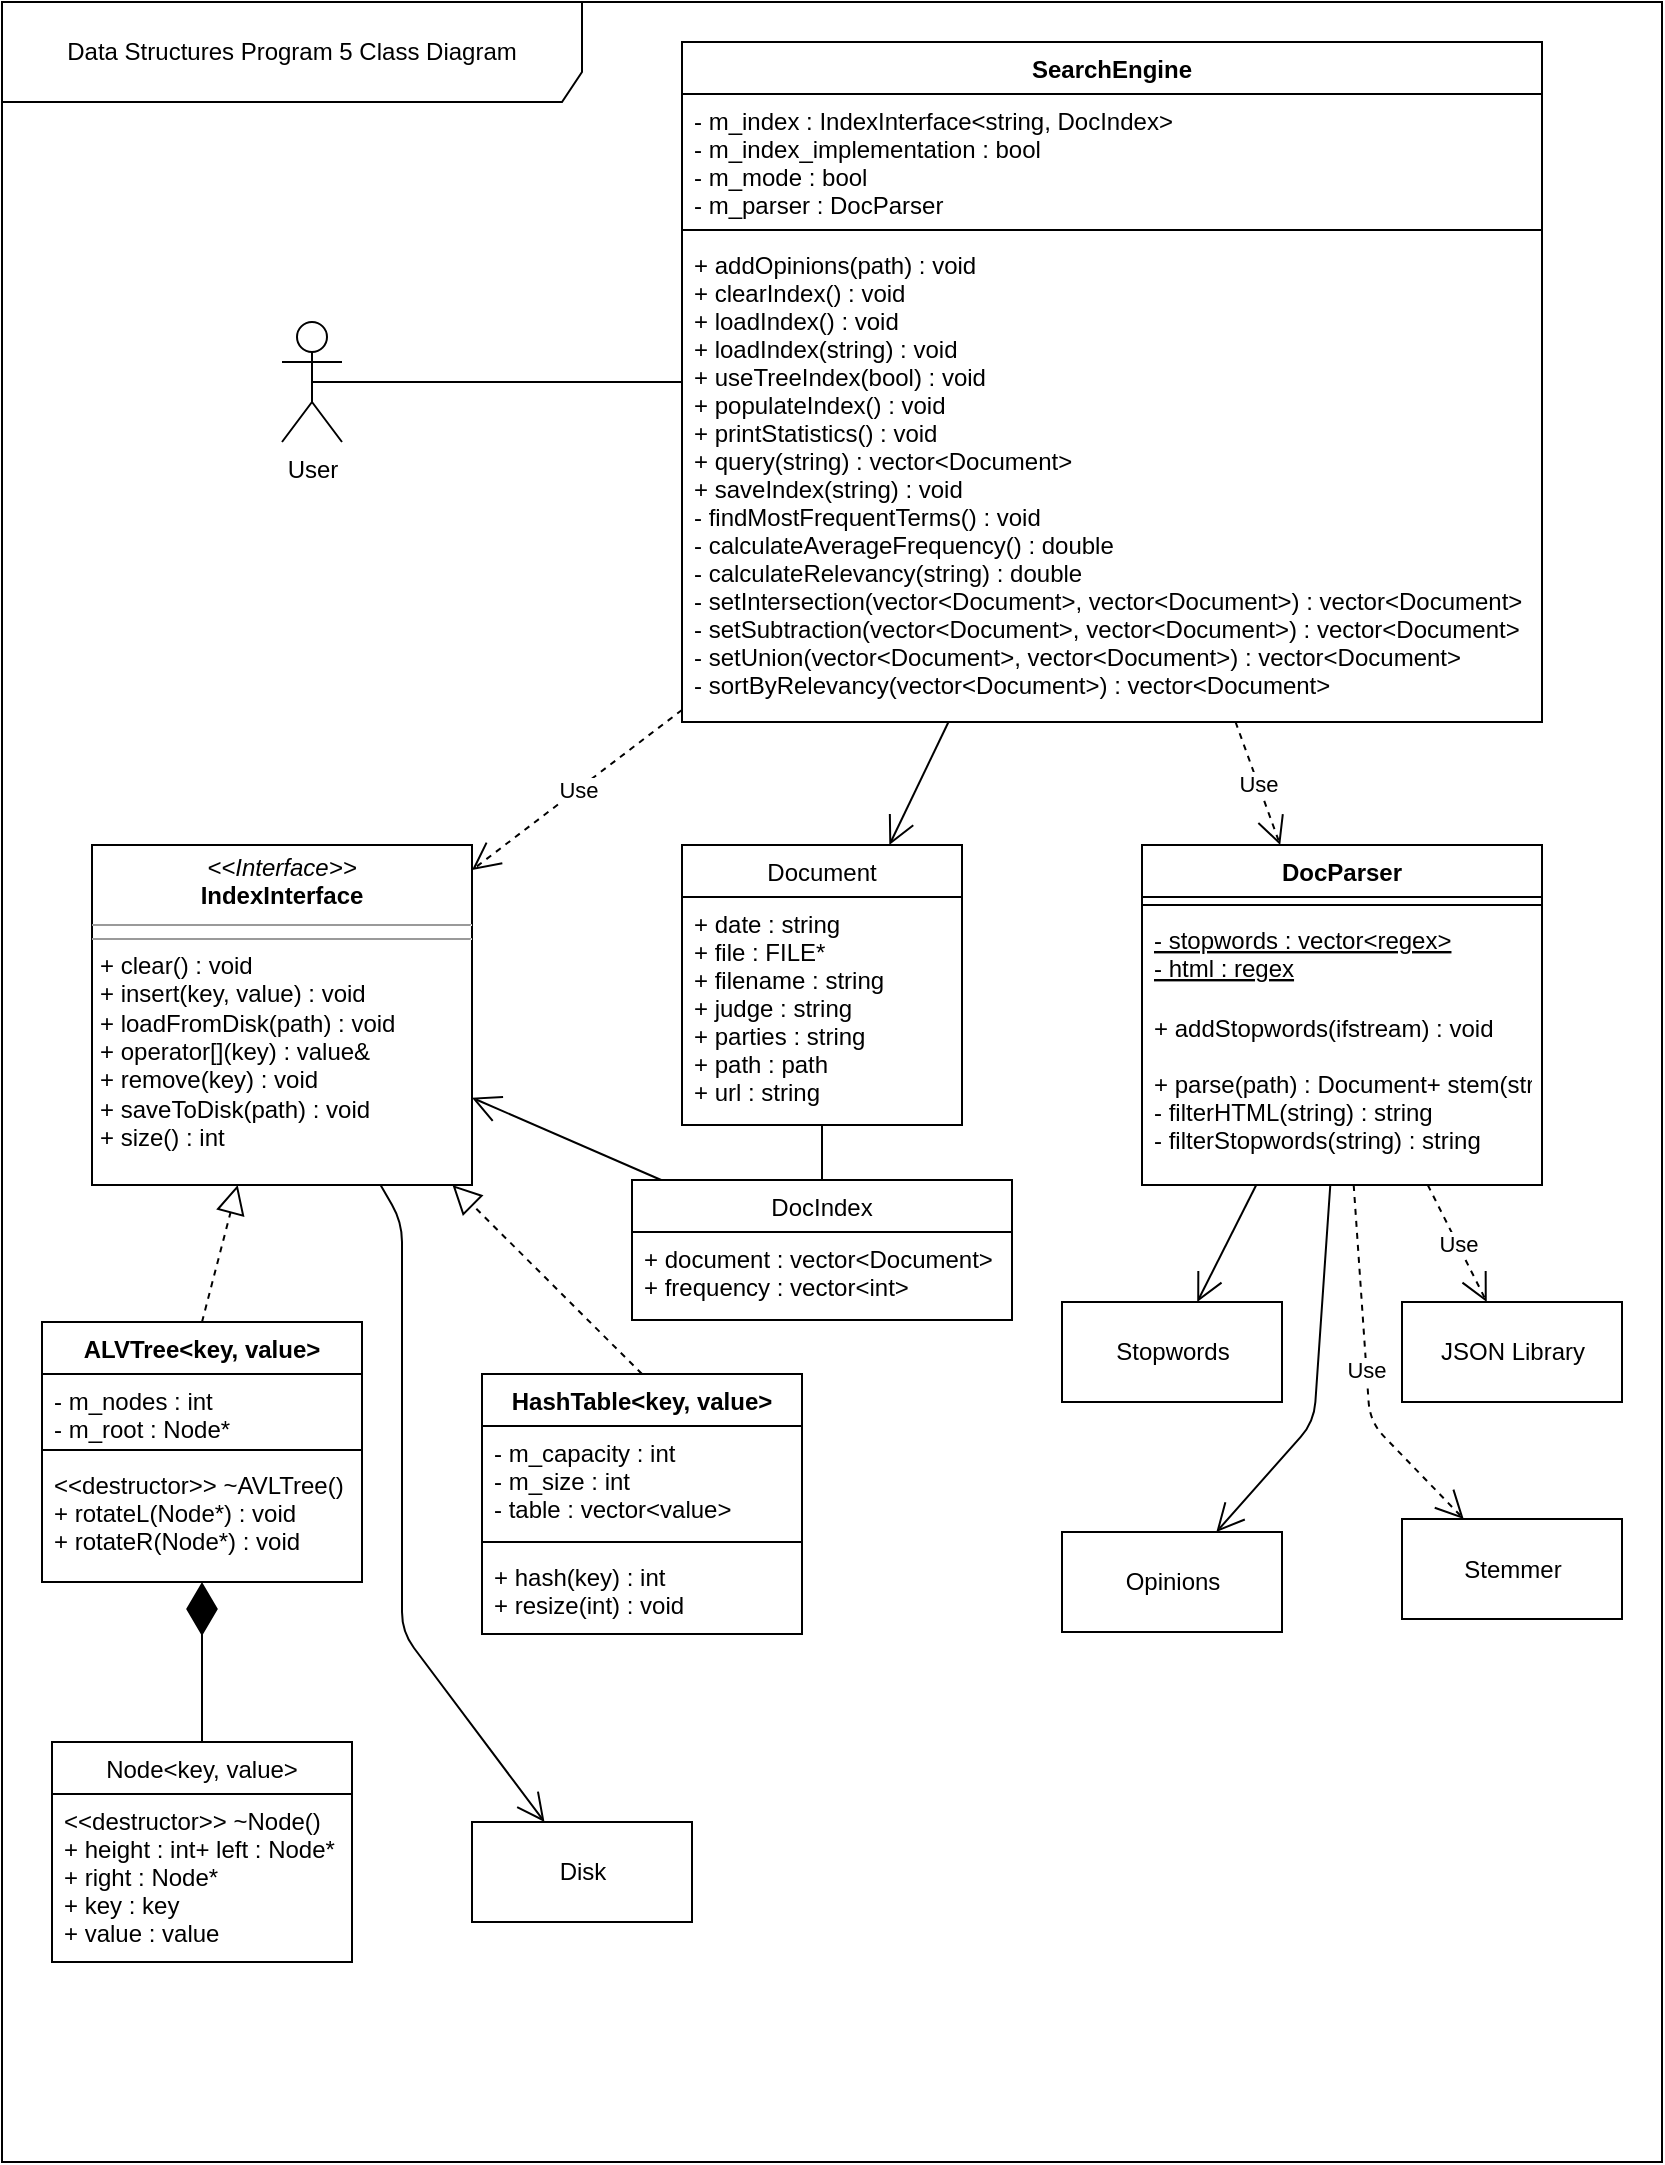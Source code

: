 <mxfile version="12.2.6" type="device" pages="1"><diagram name="Page-1" id="c4acf3e9-155e-7222-9cf6-157b1a14988f"><mxGraphModel dx="808" dy="1627" grid="1" gridSize="10" guides="1" tooltips="1" connect="1" arrows="1" fold="1" page="1" pageScale="1" pageWidth="850" pageHeight="1100" background="#ffffff" math="0" shadow="0"><root><mxCell id="0"/><mxCell id="1" parent="0"/><mxCell id="7E3Oub6kzPuKbqc9On2H-87" value="Data Structures Program 5 Class Diagram" style="shape=umlFrame;whiteSpace=wrap;html=1;width=290;height=50;" vertex="1" parent="1"><mxGeometry x="10" y="10" width="830" height="1080" as="geometry"/></mxCell><mxCell id="7E3Oub6kzPuKbqc9On2H-5" value="SearchEngine" style="swimlane;fontStyle=1;align=center;verticalAlign=top;childLayout=stackLayout;horizontal=1;startSize=26;horizontalStack=0;resizeParent=1;resizeParentMax=0;resizeLast=0;collapsible=1;marginBottom=0;" vertex="1" parent="1"><mxGeometry x="350" y="30" width="430" height="340" as="geometry"/></mxCell><mxCell id="7E3Oub6kzPuKbqc9On2H-6" value="- m_index : IndexInterface&lt;string, DocIndex&gt;&#xA;- m_index_implementation : bool&#xA;- m_mode : bool&#xA;- m_parser : DocParser" style="text;strokeColor=none;fillColor=none;align=left;verticalAlign=top;spacingLeft=4;spacingRight=4;overflow=hidden;rotatable=0;points=[[0,0.5],[1,0.5]];portConstraint=eastwest;" vertex="1" parent="7E3Oub6kzPuKbqc9On2H-5"><mxGeometry y="26" width="430" height="64" as="geometry"/></mxCell><mxCell id="7E3Oub6kzPuKbqc9On2H-7" value="" style="line;strokeWidth=1;fillColor=none;align=left;verticalAlign=middle;spacingTop=-1;spacingLeft=3;spacingRight=3;rotatable=0;labelPosition=right;points=[];portConstraint=eastwest;" vertex="1" parent="7E3Oub6kzPuKbqc9On2H-5"><mxGeometry y="90" width="430" height="8" as="geometry"/></mxCell><mxCell id="7E3Oub6kzPuKbqc9On2H-8" value="+ addOpinions(path) : void&#xA;+ clearIndex() : void&#xA;+ loadIndex() : void&#xA;+ loadIndex(string) : void&#xA;+ useTreeIndex(bool) : void&#xA;+ populateIndex() : void&#xA;+ printStatistics() : void&#xA;+ query(string) : vector&lt;Document&gt;&#xA;+ saveIndex(string) : void&#xA;- findMostFrequentTerms() : void&#xA;- calculateAverageFrequency() : double&#xA;- calculateRelevancy(string) : double&#xA;- setIntersection(vector&lt;Document&gt;, vector&lt;Document&gt;) : vector&lt;Document&gt;&#xA;- setSubtraction(vector&lt;Document&gt;, vector&lt;Document&gt;) : vector&lt;Document&gt;&#xA;- setUnion(vector&lt;Document&gt;, vector&lt;Document&gt;) : vector&lt;Document&gt;&#xA;- sortByRelevancy(vector&lt;Document&gt;) : vector&lt;Document&gt;&#xA;" style="text;strokeColor=none;fillColor=none;align=left;verticalAlign=top;spacingLeft=4;spacingRight=4;overflow=hidden;rotatable=0;points=[[0,0.5],[1,0.5]];portConstraint=eastwest;" vertex="1" parent="7E3Oub6kzPuKbqc9On2H-5"><mxGeometry y="98" width="430" height="242" as="geometry"/></mxCell><mxCell id="7E3Oub6kzPuKbqc9On2H-10" style="edgeStyle=orthogonalEdgeStyle;rounded=0;orthogonalLoop=1;jettySize=auto;html=1;exitX=1;exitY=0.5;exitDx=0;exitDy=0;" edge="1" parent="7E3Oub6kzPuKbqc9On2H-5" source="7E3Oub6kzPuKbqc9On2H-8" target="7E3Oub6kzPuKbqc9On2H-8"><mxGeometry relative="1" as="geometry"/></mxCell><mxCell id="7E3Oub6kzPuKbqc9On2H-24" value="ALVTree&lt;key, value&gt;" style="swimlane;fontStyle=1;align=center;verticalAlign=top;childLayout=stackLayout;horizontal=1;startSize=26;horizontalStack=0;resizeParent=1;resizeParentMax=0;resizeLast=0;collapsible=1;marginBottom=0;" vertex="1" parent="1"><mxGeometry x="30" y="670" width="160" height="130" as="geometry"/></mxCell><mxCell id="7E3Oub6kzPuKbqc9On2H-25" value="- m_nodes : int&#xA;- m_root : Node*&#xA;" style="text;strokeColor=none;fillColor=none;align=left;verticalAlign=top;spacingLeft=4;spacingRight=4;overflow=hidden;rotatable=0;points=[[0,0.5],[1,0.5]];portConstraint=eastwest;" vertex="1" parent="7E3Oub6kzPuKbqc9On2H-24"><mxGeometry y="26" width="160" height="34" as="geometry"/></mxCell><mxCell id="7E3Oub6kzPuKbqc9On2H-26" value="" style="line;strokeWidth=1;fillColor=none;align=left;verticalAlign=middle;spacingTop=-1;spacingLeft=3;spacingRight=3;rotatable=0;labelPosition=right;points=[];portConstraint=eastwest;" vertex="1" parent="7E3Oub6kzPuKbqc9On2H-24"><mxGeometry y="60" width="160" height="8" as="geometry"/></mxCell><mxCell id="7E3Oub6kzPuKbqc9On2H-27" value="&lt;&lt;destructor&gt;&gt; ~AVLTree()&#xA;+ rotateL(Node*) : void&#xA;+ rotateR(Node*) : void&#xA;" style="text;strokeColor=none;fillColor=none;align=left;verticalAlign=top;spacingLeft=4;spacingRight=4;overflow=hidden;rotatable=0;points=[[0,0.5],[1,0.5]];portConstraint=eastwest;" vertex="1" parent="7E3Oub6kzPuKbqc9On2H-24"><mxGeometry y="68" width="160" height="62" as="geometry"/></mxCell><mxCell id="7E3Oub6kzPuKbqc9On2H-29" value="HashTable&lt;key, value&gt;" style="swimlane;fontStyle=1;align=center;verticalAlign=top;childLayout=stackLayout;horizontal=1;startSize=26;horizontalStack=0;resizeParent=1;resizeParentMax=0;resizeLast=0;collapsible=1;marginBottom=0;" vertex="1" parent="1"><mxGeometry x="250" y="696" width="160" height="130" as="geometry"/></mxCell><mxCell id="7E3Oub6kzPuKbqc9On2H-30" value="- m_capacity : int&#xA;- m_size : int&#xA;- table : vector&lt;value&gt;&#xA;" style="text;strokeColor=none;fillColor=none;align=left;verticalAlign=top;spacingLeft=4;spacingRight=4;overflow=hidden;rotatable=0;points=[[0,0.5],[1,0.5]];portConstraint=eastwest;" vertex="1" parent="7E3Oub6kzPuKbqc9On2H-29"><mxGeometry y="26" width="160" height="54" as="geometry"/></mxCell><mxCell id="7E3Oub6kzPuKbqc9On2H-31" value="" style="line;strokeWidth=1;fillColor=none;align=left;verticalAlign=middle;spacingTop=-1;spacingLeft=3;spacingRight=3;rotatable=0;labelPosition=right;points=[];portConstraint=eastwest;" vertex="1" parent="7E3Oub6kzPuKbqc9On2H-29"><mxGeometry y="80" width="160" height="8" as="geometry"/></mxCell><mxCell id="7E3Oub6kzPuKbqc9On2H-32" value="+ hash(key) : int&#xA;+ resize(int) : void&#xA;" style="text;strokeColor=none;fillColor=none;align=left;verticalAlign=top;spacingLeft=4;spacingRight=4;overflow=hidden;rotatable=0;points=[[0,0.5],[1,0.5]];portConstraint=eastwest;" vertex="1" parent="7E3Oub6kzPuKbqc9On2H-29"><mxGeometry y="88" width="160" height="42" as="geometry"/></mxCell><mxCell id="7E3Oub6kzPuKbqc9On2H-33" value="DocParser" style="swimlane;fontStyle=1;align=center;verticalAlign=top;childLayout=stackLayout;horizontal=1;startSize=26;horizontalStack=0;resizeParent=1;resizeParentMax=0;resizeLast=0;collapsible=1;marginBottom=0;" vertex="1" parent="1"><mxGeometry x="580" y="431.5" width="200" height="170" as="geometry"/></mxCell><mxCell id="7E3Oub6kzPuKbqc9On2H-35" value="" style="line;strokeWidth=1;fillColor=none;align=left;verticalAlign=middle;spacingTop=-1;spacingLeft=3;spacingRight=3;rotatable=0;labelPosition=right;points=[];portConstraint=eastwest;" vertex="1" parent="7E3Oub6kzPuKbqc9On2H-33"><mxGeometry y="26" width="200" height="8" as="geometry"/></mxCell><mxCell id="7E3Oub6kzPuKbqc9On2H-34" value="- stopwords : vector&lt;regex&gt;&#xA;- html : regex&#xA;" style="text;strokeColor=none;fillColor=none;align=left;verticalAlign=top;spacingLeft=4;spacingRight=4;overflow=hidden;rotatable=0;points=[[0,0.5],[1,0.5]];portConstraint=eastwest;fontStyle=4" vertex="1" parent="7E3Oub6kzPuKbqc9On2H-33"><mxGeometry y="34" width="200" height="44" as="geometry"/></mxCell><mxCell id="7E3Oub6kzPuKbqc9On2H-36" value="+ addStopwords(ifstream) : void&#xA;&#xA;+ parse(path) : Document+ stem(string) : string&#xA;- filterHTML(string) : string&#xA;- filterStopwords(string) : string" style="text;strokeColor=none;fillColor=none;align=left;verticalAlign=top;spacingLeft=4;spacingRight=4;overflow=hidden;rotatable=0;points=[[0,0.5],[1,0.5]];portConstraint=eastwest;" vertex="1" parent="7E3Oub6kzPuKbqc9On2H-33"><mxGeometry y="78" width="200" height="92" as="geometry"/></mxCell><mxCell id="7E3Oub6kzPuKbqc9On2H-37" value="Node&lt;key, value&gt;" style="swimlane;fontStyle=0;childLayout=stackLayout;horizontal=1;startSize=26;fillColor=none;horizontalStack=0;resizeParent=1;resizeParentMax=0;resizeLast=0;collapsible=1;marginBottom=0;" vertex="1" parent="1"><mxGeometry x="35" y="880" width="150" height="110" as="geometry"/></mxCell><mxCell id="7E3Oub6kzPuKbqc9On2H-38" value="&lt;&lt;destructor&gt;&gt; ~Node()&#xA;+ height : int+ left : Node*&#xA;+ right : Node*&#xA;+ key : key&#xA;+ value : value&#xA;" style="text;strokeColor=none;fillColor=none;align=left;verticalAlign=top;spacingLeft=4;spacingRight=4;overflow=hidden;rotatable=0;points=[[0,0.5],[1,0.5]];portConstraint=eastwest;" vertex="1" parent="7E3Oub6kzPuKbqc9On2H-37"><mxGeometry y="26" width="150" height="84" as="geometry"/></mxCell><mxCell id="7E3Oub6kzPuKbqc9On2H-41" value="&lt;div&gt;User&lt;/div&gt;" style="shape=umlActor;verticalLabelPosition=bottom;labelBackgroundColor=#ffffff;verticalAlign=top;html=1;" vertex="1" parent="1"><mxGeometry x="150" y="170" width="30" height="60" as="geometry"/></mxCell><mxCell id="7E3Oub6kzPuKbqc9On2H-56" value="DocIndex" style="swimlane;fontStyle=0;childLayout=stackLayout;horizontal=1;startSize=26;fillColor=none;horizontalStack=0;resizeParent=1;resizeParentMax=0;resizeLast=0;collapsible=1;marginBottom=0;" vertex="1" parent="1"><mxGeometry x="325" y="599" width="190" height="70" as="geometry"/></mxCell><mxCell id="7E3Oub6kzPuKbqc9On2H-57" value="+ document : vector&lt;Document&gt;&#xA;+ frequency : vector&lt;int&gt;&#xA;" style="text;strokeColor=none;fillColor=none;align=left;verticalAlign=top;spacingLeft=4;spacingRight=4;overflow=hidden;rotatable=0;points=[[0,0.5],[1,0.5]];portConstraint=eastwest;" vertex="1" parent="7E3Oub6kzPuKbqc9On2H-56"><mxGeometry y="26" width="190" height="44" as="geometry"/></mxCell><mxCell id="7E3Oub6kzPuKbqc9On2H-60" value="Document" style="swimlane;fontStyle=0;childLayout=stackLayout;horizontal=1;startSize=26;fillColor=none;horizontalStack=0;resizeParent=1;resizeParentMax=0;resizeLast=0;collapsible=1;marginBottom=0;" vertex="1" parent="1"><mxGeometry x="350" y="431.5" width="140" height="140" as="geometry"/></mxCell><mxCell id="7E3Oub6kzPuKbqc9On2H-61" value="+ date : string&#xA;+ file : FILE*&#xA;+ filename : string&#xA;+ judge : string&#xA;+ parties : string&#xA;+ path : path&#xA;+ url : string&#xA;" style="text;strokeColor=none;fillColor=none;align=left;verticalAlign=top;spacingLeft=4;spacingRight=4;overflow=hidden;rotatable=0;points=[[0,0.5],[1,0.5]];portConstraint=eastwest;" vertex="1" parent="7E3Oub6kzPuKbqc9On2H-60"><mxGeometry y="26" width="140" height="114" as="geometry"/></mxCell><mxCell id="7E3Oub6kzPuKbqc9On2H-66" value="&lt;p style=&quot;margin: 0px ; margin-top: 4px ; text-align: center&quot;&gt;&lt;i&gt;&amp;lt;&amp;lt;Interface&amp;gt;&amp;gt;&lt;/i&gt;&lt;br&gt;&lt;b&gt;IndexInterface&lt;/b&gt;&lt;/p&gt;&lt;hr size=&quot;1&quot;&gt;&lt;hr size=&quot;1&quot;&gt;&lt;p style=&quot;margin: 0px ; margin-left: 4px&quot;&gt;+ clear() : void&lt;br&gt;+ insert(key, value) : void&lt;br&gt;+ loadFromDisk(path) : void&lt;br&gt;+ operator[](key) : value&amp;amp;&lt;br&gt;+ remove(key) : void&lt;br&gt;+ saveToDisk(path) : void&lt;br&gt;+ size() : int&lt;/p&gt;&lt;div&gt;&lt;br&gt;&lt;/div&gt;" style="verticalAlign=top;align=left;overflow=fill;fontSize=12;fontFamily=Helvetica;html=1;" vertex="1" parent="1"><mxGeometry x="55" y="431.5" width="190" height="170" as="geometry"/></mxCell><mxCell id="7E3Oub6kzPuKbqc9On2H-68" value="" style="endArrow=diamondThin;endFill=1;endSize=24;html=1;exitX=0.5;exitY=0;exitDx=0;exitDy=0;" edge="1" parent="1" source="7E3Oub6kzPuKbqc9On2H-37" target="7E3Oub6kzPuKbqc9On2H-24"><mxGeometry width="160" relative="1" as="geometry"><mxPoint x="20" y="1100" as="sourcePoint"/><mxPoint x="180" y="1100" as="targetPoint"/></mxGeometry></mxCell><mxCell id="7E3Oub6kzPuKbqc9On2H-69" value="" style="endArrow=block;dashed=1;endFill=0;endSize=12;html=1;exitX=0.5;exitY=0;exitDx=0;exitDy=0;" edge="1" parent="1" source="7E3Oub6kzPuKbqc9On2H-24" target="7E3Oub6kzPuKbqc9On2H-66"><mxGeometry width="160" relative="1" as="geometry"><mxPoint x="20" y="1100" as="sourcePoint"/><mxPoint x="180" y="1100" as="targetPoint"/></mxGeometry></mxCell><mxCell id="7E3Oub6kzPuKbqc9On2H-71" value="" style="endArrow=block;dashed=1;endFill=0;endSize=12;html=1;exitX=0.5;exitY=0;exitDx=0;exitDy=0;" edge="1" parent="1" source="7E3Oub6kzPuKbqc9On2H-29" target="7E3Oub6kzPuKbqc9On2H-66"><mxGeometry width="160" relative="1" as="geometry"><mxPoint x="20" y="1100" as="sourcePoint"/><mxPoint x="180" y="1100" as="targetPoint"/></mxGeometry></mxCell><mxCell id="7E3Oub6kzPuKbqc9On2H-72" value="Use" style="endArrow=open;endSize=12;dashed=1;html=1;" edge="1" parent="1" source="7E3Oub6kzPuKbqc9On2H-5" target="7E3Oub6kzPuKbqc9On2H-66"><mxGeometry width="160" relative="1" as="geometry"><mxPoint x="20" y="1100" as="sourcePoint"/><mxPoint x="180" y="1100" as="targetPoint"/></mxGeometry></mxCell><mxCell id="7E3Oub6kzPuKbqc9On2H-73" value="Disk" style="html=1;" vertex="1" parent="1"><mxGeometry x="245" y="920" width="110" height="50" as="geometry"/></mxCell><mxCell id="7E3Oub6kzPuKbqc9On2H-74" value="" style="endArrow=open;endFill=1;endSize=12;html=1;" edge="1" parent="1" source="7E3Oub6kzPuKbqc9On2H-56" target="7E3Oub6kzPuKbqc9On2H-66"><mxGeometry width="160" relative="1" as="geometry"><mxPoint x="20" y="1100" as="sourcePoint"/><mxPoint x="180" y="1100" as="targetPoint"/></mxGeometry></mxCell><mxCell id="7E3Oub6kzPuKbqc9On2H-75" value="" style="endArrow=open;endFill=1;endSize=12;html=1;" edge="1" parent="1" source="7E3Oub6kzPuKbqc9On2H-66" target="7E3Oub6kzPuKbqc9On2H-73"><mxGeometry width="160" relative="1" as="geometry"><mxPoint x="20" y="1100" as="sourcePoint"/><mxPoint x="180" y="1100" as="targetPoint"/><Array as="points"><mxPoint x="210" y="620"/><mxPoint x="210" y="825"/></Array></mxGeometry></mxCell><mxCell id="7E3Oub6kzPuKbqc9On2H-77" value="" style="endArrow=open;endFill=1;endSize=12;html=1;" edge="1" parent="1" source="7E3Oub6kzPuKbqc9On2H-5" target="7E3Oub6kzPuKbqc9On2H-60"><mxGeometry width="160" relative="1" as="geometry"><mxPoint x="20" y="1100" as="sourcePoint"/><mxPoint x="180" y="1100" as="targetPoint"/></mxGeometry></mxCell><mxCell id="7E3Oub6kzPuKbqc9On2H-78" value="" style="endArrow=none;html=1;" edge="1" parent="1" source="7E3Oub6kzPuKbqc9On2H-56" target="7E3Oub6kzPuKbqc9On2H-60"><mxGeometry width="50" height="50" relative="1" as="geometry"><mxPoint x="20" y="1150" as="sourcePoint"/><mxPoint x="70" y="1100" as="targetPoint"/></mxGeometry></mxCell><mxCell id="7E3Oub6kzPuKbqc9On2H-79" value="Use" style="endArrow=open;endSize=12;dashed=1;html=1;" edge="1" parent="1" source="7E3Oub6kzPuKbqc9On2H-5" target="7E3Oub6kzPuKbqc9On2H-33"><mxGeometry width="160" relative="1" as="geometry"><mxPoint x="20" y="1100" as="sourcePoint"/><mxPoint x="180" y="1100" as="targetPoint"/></mxGeometry></mxCell><mxCell id="7E3Oub6kzPuKbqc9On2H-80" value="Stopwords" style="html=1;" vertex="1" parent="1"><mxGeometry x="540" y="660" width="110" height="50" as="geometry"/></mxCell><mxCell id="7E3Oub6kzPuKbqc9On2H-82" value="Opinions" style="html=1;" vertex="1" parent="1"><mxGeometry x="540" y="775" width="110" height="50" as="geometry"/></mxCell><mxCell id="7E3Oub6kzPuKbqc9On2H-83" value="JSON Library" style="html=1;" vertex="1" parent="1"><mxGeometry x="710" y="660" width="110" height="50" as="geometry"/></mxCell><mxCell id="7E3Oub6kzPuKbqc9On2H-84" value="Use" style="endArrow=open;endSize=12;dashed=1;html=1;" edge="1" parent="1" source="7E3Oub6kzPuKbqc9On2H-33" target="7E3Oub6kzPuKbqc9On2H-83"><mxGeometry width="160" relative="1" as="geometry"><mxPoint x="40" y="1010" as="sourcePoint"/><mxPoint x="200" y="1010" as="targetPoint"/></mxGeometry></mxCell><mxCell id="7E3Oub6kzPuKbqc9On2H-85" value="" style="endArrow=open;endFill=1;endSize=12;html=1;" edge="1" parent="1" source="7E3Oub6kzPuKbqc9On2H-33" target="7E3Oub6kzPuKbqc9On2H-80"><mxGeometry width="160" relative="1" as="geometry"><mxPoint x="40" y="1010" as="sourcePoint"/><mxPoint x="200" y="1010" as="targetPoint"/></mxGeometry></mxCell><mxCell id="7E3Oub6kzPuKbqc9On2H-86" value="" style="endArrow=open;endFill=1;endSize=12;html=1;" edge="1" parent="1" source="7E3Oub6kzPuKbqc9On2H-33" target="7E3Oub6kzPuKbqc9On2H-82"><mxGeometry width="160" relative="1" as="geometry"><mxPoint x="40" y="1010" as="sourcePoint"/><mxPoint x="200" y="1010" as="targetPoint"/><Array as="points"><mxPoint x="666" y="720"/></Array></mxGeometry></mxCell><mxCell id="7E3Oub6kzPuKbqc9On2H-88" value="" style="endArrow=none;html=1;entryX=0.5;entryY=0.5;entryDx=0;entryDy=0;entryPerimeter=0;" edge="1" parent="1" source="7E3Oub6kzPuKbqc9On2H-5" target="7E3Oub6kzPuKbqc9On2H-41"><mxGeometry width="50" height="50" relative="1" as="geometry"><mxPoint x="30" y="1160" as="sourcePoint"/><mxPoint x="180" y="1190" as="targetPoint"/></mxGeometry></mxCell><mxCell id="7E3Oub6kzPuKbqc9On2H-90" value="Stemmer" style="html=1;" vertex="1" parent="1"><mxGeometry x="710" y="768.5" width="110" height="50" as="geometry"/></mxCell><mxCell id="7E3Oub6kzPuKbqc9On2H-91" value="Use" style="endArrow=open;endSize=12;dashed=1;html=1;" edge="1" parent="1" source="7E3Oub6kzPuKbqc9On2H-33" target="7E3Oub6kzPuKbqc9On2H-90"><mxGeometry width="160" relative="1" as="geometry"><mxPoint x="80" y="1110" as="sourcePoint"/><mxPoint x="240" y="1110" as="targetPoint"/><Array as="points"><mxPoint x="694" y="720"/></Array></mxGeometry></mxCell></root></mxGraphModel></diagram></mxfile>